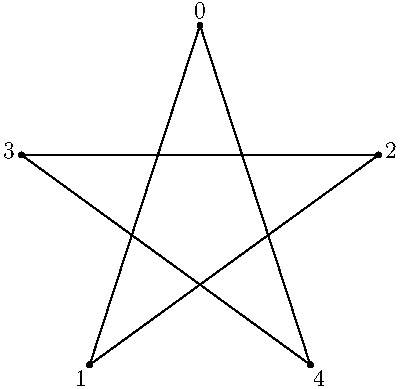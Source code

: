 size(200);
pair P(int i){return dir(90+2*(360/5)*i);}
Label L(int i){return Label(string(i),align=P(i));}

pair[] star=sequence(P,5);
Label[] starlabel=sequence(L,5);
dot(starlabel,star);

path[] p2p(pair[] p){return operator--(...p)--cycle;}
draw(p2p(star));

shipout("star",bbox(10,Fill(paleyellow)),"png");
